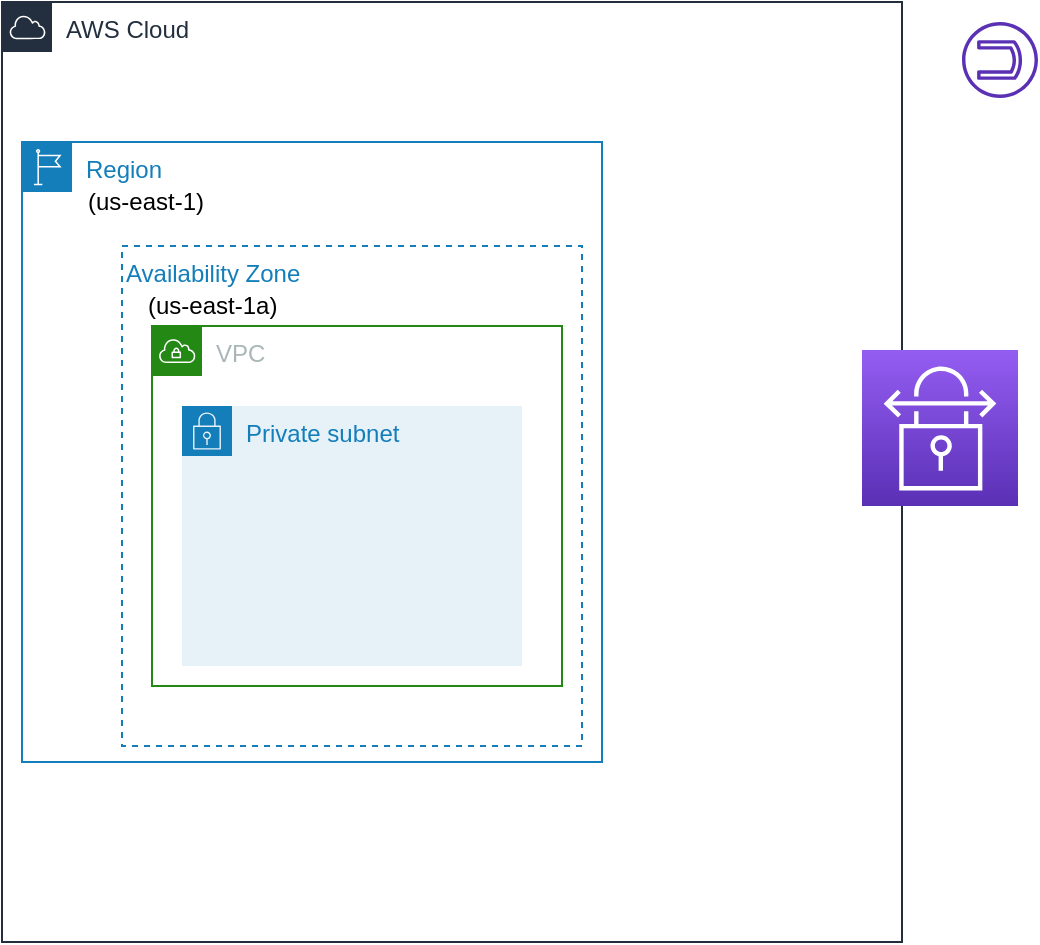 <mxfile version="11.0.7" type="github"><diagram id="kHV-3xxFxB6vEG8dJgQN" name="Page-1"><mxGraphModel dx="619" dy="544" grid="1" gridSize="10" guides="1" tooltips="1" connect="1" arrows="1" fold="1" page="1" pageScale="1" pageWidth="850" pageHeight="1100" math="0" shadow="0"><root><mxCell id="0"/><mxCell id="1" parent="0"/><mxCell id="nzjHXvG2SDSsa13zha7X-1" value="AWS Cloud" style="points=[[0,0],[0.25,0],[0.5,0],[0.75,0],[1,0],[1,0.25],[1,0.5],[1,0.75],[1,1],[0.75,1],[0.5,1],[0.25,1],[0,1],[0,0.75],[0,0.5],[0,0.25]];outlineConnect=0;gradientColor=none;html=1;whiteSpace=wrap;fontSize=12;fontStyle=0;shape=mxgraph.aws4.group;grIcon=mxgraph.aws4.group_aws_cloud;strokeColor=#232F3E;fillColor=none;verticalAlign=top;align=left;spacingLeft=30;fontColor=#232F3E;dashed=0;" vertex="1" parent="1"><mxGeometry x="20" y="20" width="450" height="470" as="geometry"/></mxCell><mxCell id="nzjHXvG2SDSsa13zha7X-2" value="Region" style="points=[[0,0],[0.25,0],[0.5,0],[0.75,0],[1,0],[1,0.25],[1,0.5],[1,0.75],[1,1],[0.75,1],[0.5,1],[0.25,1],[0,1],[0,0.75],[0,0.5],[0,0.25]];outlineConnect=0;gradientColor=none;html=1;whiteSpace=wrap;fontSize=12;fontStyle=0;shape=mxgraph.aws4.group;grIcon=mxgraph.aws4.group_region;strokeColor=#147EBA;fillColor=none;verticalAlign=top;align=left;spacingLeft=30;fontColor=#147EBA;dashed=0;" vertex="1" parent="1"><mxGeometry x="30" y="90" width="290" height="310" as="geometry"/></mxCell><mxCell id="nzjHXvG2SDSsa13zha7X-3" value="Availability Zone" style="fillColor=none;strokeColor=#147EBA;dashed=1;verticalAlign=top;fontStyle=0;fontColor=#147EBA;align=left;" vertex="1" parent="1"><mxGeometry x="80" y="142" width="230" height="250" as="geometry"/></mxCell><mxCell id="nzjHXvG2SDSsa13zha7X-5" value="VPC" style="points=[[0,0],[0.25,0],[0.5,0],[0.75,0],[1,0],[1,0.25],[1,0.5],[1,0.75],[1,1],[0.75,1],[0.5,1],[0.25,1],[0,1],[0,0.75],[0,0.5],[0,0.25]];outlineConnect=0;gradientColor=none;html=1;whiteSpace=wrap;fontSize=12;fontStyle=0;shape=mxgraph.aws4.group;grIcon=mxgraph.aws4.group_vpc;strokeColor=#248814;fillColor=none;verticalAlign=top;align=left;spacingLeft=30;fontColor=#AAB7B8;dashed=0;" vertex="1" parent="1"><mxGeometry x="95" y="182" width="205" height="180" as="geometry"/></mxCell><mxCell id="nzjHXvG2SDSsa13zha7X-6" value="Private subnet" style="points=[[0,0],[0.25,0],[0.5,0],[0.75,0],[1,0],[1,0.25],[1,0.5],[1,0.75],[1,1],[0.75,1],[0.5,1],[0.25,1],[0,1],[0,0.75],[0,0.5],[0,0.25]];outlineConnect=0;gradientColor=none;html=1;whiteSpace=wrap;fontSize=12;fontStyle=0;shape=mxgraph.aws4.group;grIcon=mxgraph.aws4.group_security_group;grStroke=0;strokeColor=#147EBA;fillColor=#E6F2F8;verticalAlign=top;align=left;spacingLeft=30;fontColor=#147EBA;dashed=0;" vertex="1" parent="1"><mxGeometry x="110" y="222" width="170" height="130" as="geometry"/></mxCell><mxCell id="nzjHXvG2SDSsa13zha7X-7" value="(us-east-1)" style="text;html=1;resizable=0;points=[];autosize=1;align=left;verticalAlign=top;spacingTop=-4;" vertex="1" parent="1"><mxGeometry x="61" y="110" width="70" height="20" as="geometry"/></mxCell><mxCell id="nzjHXvG2SDSsa13zha7X-8" value="(us-east-1a)" style="text;html=1;resizable=0;points=[];autosize=1;align=left;verticalAlign=top;spacingTop=-4;" vertex="1" parent="1"><mxGeometry x="91" y="162" width="80" height="20" as="geometry"/></mxCell><mxCell id="nzjHXvG2SDSsa13zha7X-12" value="" style="outlineConnect=0;fontColor=#232F3E;gradientColor=none;fillColor=#5A30B5;strokeColor=none;dashed=0;verticalLabelPosition=bottom;verticalAlign=top;align=center;html=1;fontSize=12;fontStyle=0;aspect=fixed;pointerEvents=1;shape=mxgraph.aws4.internet_gateway;rotation=90;" vertex="1" parent="1"><mxGeometry x="500" y="30" width="38" height="38" as="geometry"/></mxCell><mxCell id="nzjHXvG2SDSsa13zha7X-13" value="" style="outlineConnect=0;fontColor=#232F3E;gradientColor=#945DF2;gradientDirection=north;fillColor=#5A30B5;strokeColor=#ffffff;dashed=0;verticalLabelPosition=bottom;verticalAlign=top;align=center;html=1;fontSize=12;fontStyle=0;aspect=fixed;shape=mxgraph.aws4.resourceIcon;resIcon=mxgraph.aws4.site_to_site_vpn;" vertex="1" parent="1"><mxGeometry x="450" y="194" width="78" height="78" as="geometry"/></mxCell></root></mxGraphModel></diagram></mxfile>